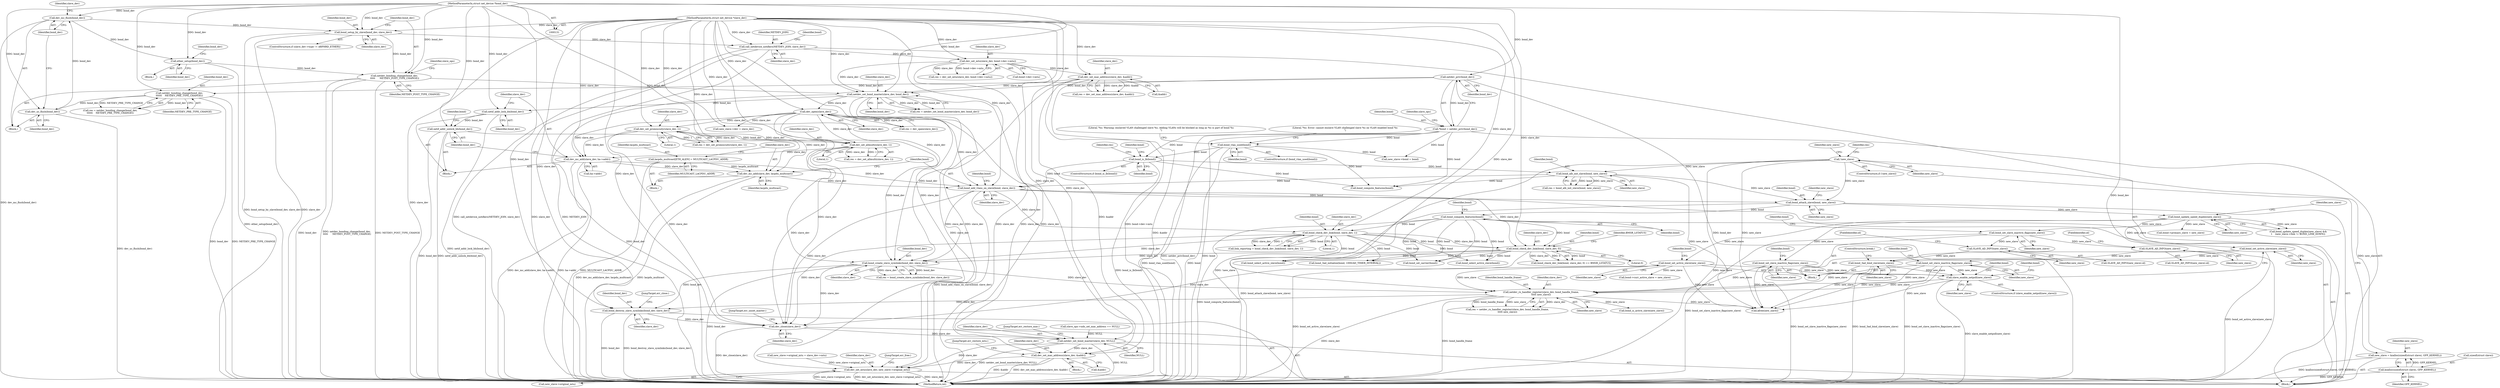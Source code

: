digraph "0_linux_550fd08c2cebad61c548def135f67aba284c6162_0@API" {
"1001043" [label="(Call,dev_close(slave_dev))"];
"1001039" [label="(Call,bond_destroy_slave_symlinks(bond_dev, slave_dev))"];
"1000996" [label="(Call,bond_create_slave_symlinks(bond_dev, slave_dev))"];
"1000622" [label="(Call,netif_addr_unlock_bh(bond_dev))"];
"1000615" [label="(Call,netif_addr_lock_bh(bond_dev))"];
"1000526" [label="(Call,netdev_set_bond_master(slave_dev, bond_dev))"];
"1000464" [label="(Call,dev_set_mtu(slave_dev, bond->dev->mtu))"];
"1000413" [label="(Call,call_netdevice_notifiers(NETDEV_JOIN, slave_dev))"];
"1000326" [label="(Call,bond_setup_by_slave(bond_dev, slave_dev))"];
"1000318" [label="(Call,dev_mc_flush(bond_dev))"];
"1000316" [label="(Call,dev_uc_flush(bond_dev))"];
"1000296" [label="(Call,netdev_bonding_change(bond_dev,\n\t\t\t\t\t\t    NETDEV_PRE_TYPE_CHANGE))"];
"1000138" [label="(Call,netdev_priv(bond_dev))"];
"1000132" [label="(MethodParameterIn,struct net_device *bond_dev)"];
"1000133" [label="(MethodParameterIn,struct net_device *slave_dev)"];
"1000513" [label="(Call,dev_set_mac_address(slave_dev, &addr))"];
"1000338" [label="(Call,netdev_bonding_change(bond_dev,\n \t\t\t\t\t      NETDEV_POST_TYPE_CHANGE))"];
"1000331" [label="(Call,ether_setup(bond_dev))"];
"1000694" [label="(Call,bond_check_dev_link(bond, slave_dev, 1))"];
"1000666" [label="(Call,bond_compute_features(bond))"];
"1000648" [label="(Call,bond_attach_slave(bond, new_slave))"];
"1000640" [label="(Call,bond_add_vlans_on_slave(bond, slave_dev))"];
"1000570" [label="(Call,bond_alb_init_slave(bond, new_slave))"];
"1000565" [label="(Call,bond_is_lb(bond))"];
"1000210" [label="(Call,bond_vlan_used(bond))"];
"1000136" [label="(Call,*bond = netdev_priv(bond_dev))"];
"1000442" [label="(Call,!new_slave)"];
"1000435" [label="(Call,new_slave = kzalloc(sizeof(struct slave), GFP_KERNEL))"];
"1000437" [label="(Call,kzalloc(sizeof(struct slave), GFP_KERNEL))"];
"1000637" [label="(Call,dev_mc_add(slave_dev, lacpdu_multicast))"];
"1000617" [label="(Call,dev_mc_add(slave_dev, ha->addr))"];
"1000594" [label="(Call,dev_set_promiscuity(slave_dev, 1))"];
"1000538" [label="(Call,dev_open(slave_dev))"];
"1000609" [label="(Call,dev_set_allmulti(slave_dev, 1))"];
"1000634" [label="(Call,lacpdu_multicast[ETH_ALEN] = MULTICAST_LACPDU_ADDR)"];
"1000743" [label="(Call,bond_check_dev_link(bond, slave_dev, 0))"];
"1001004" [label="(Call,netdev_rx_handler_register(slave_dev, bond_handle_frame,\n\t\t\t\t\t new_slave))"];
"1000971" [label="(Call,slave_enable_netpoll(new_slave))"];
"1000883" [label="(Call,bond_set_slave_inactive_flags(new_slave))"];
"1000797" [label="(Call,bond_update_speed_duplex(new_slave))"];
"1000924" [label="(Call,bond_3ad_bind_slave(new_slave))"];
"1000913" [label="(Call,SLAVE_AD_INFO(new_slave))"];
"1000889" [label="(Call,bond_set_slave_inactive_flags(new_slave))"];
"1000900" [label="(Call,SLAVE_AD_INFO(new_slave))"];
"1000939" [label="(Call,bond_set_active_slave(new_slave))"];
"1000931" [label="(Call,bond_set_slave_inactive_flags(new_slave))"];
"1000929" [label="(Call,bond_set_active_slave(new_slave))"];
"1001046" [label="(Call,netdev_set_bond_master(slave_dev, NULL))"];
"1001073" [label="(Call,dev_set_mac_address(slave_dev, &addr))"];
"1001078" [label="(Call,dev_set_mtu(slave_dev, new_slave->original_mtu))"];
"1000436" [label="(Identifier,new_slave)"];
"1001041" [label="(Identifier,slave_dev)"];
"1000415" [label="(Identifier,slave_dev)"];
"1000695" [label="(Identifier,bond)"];
"1001006" [label="(Identifier,bond_handle_frame)"];
"1000944" [label="(Identifier,bond)"];
"1001084" [label="(Call,kfree(new_slave))"];
"1000997" [label="(Identifier,bond_dev)"];
"1000209" [label="(ControlStructure,if (bond_vlan_used(bond)))"];
"1001046" [label="(Call,netdev_set_bond_master(slave_dev, NULL))"];
"1000138" [label="(Call,netdev_priv(bond_dev))"];
"1000296" [label="(Call,netdev_bonding_change(bond_dev,\n\t\t\t\t\t\t    NETDEV_PRE_TYPE_CHANGE))"];
"1001004" [label="(Call,netdev_rx_handler_register(slave_dev, bond_handle_frame,\n\t\t\t\t\t new_slave))"];
"1001044" [label="(Identifier,slave_dev)"];
"1000331" [label="(Call,ether_setup(bond_dev))"];
"1000642" [label="(Identifier,slave_dev)"];
"1000900" [label="(Call,SLAVE_AD_INFO(new_slave))"];
"1001091" [label="(MethodReturn,int)"];
"1000133" [label="(MethodParameterIn,struct net_device *slave_dev)"];
"1000554" [label="(Call,new_slave->dev = slave_dev)"];
"1000649" [label="(Identifier,bond)"];
"1000635" [label="(Identifier,lacpdu_multicast)"];
"1001045" [label="(JumpTarget,err_unset_master:)"];
"1000929" [label="(Call,bond_set_active_slave(new_slave))"];
"1000581" [label="(Identifier,bond)"];
"1000211" [label="(Identifier,bond)"];
"1000370" [label="(Identifier,slave_ops)"];
"1000998" [label="(Identifier,slave_dev)"];
"1000610" [label="(Identifier,slave_dev)"];
"1000466" [label="(Call,bond->dev->mtu)"];
"1001078" [label="(Call,dev_set_mtu(slave_dev, new_slave->original_mtu))"];
"1000890" [label="(Identifier,new_slave)"];
"1001040" [label="(Identifier,bond_dev)"];
"1000317" [label="(Identifier,bond_dev)"];
"1000465" [label="(Identifier,slave_dev)"];
"1000971" [label="(Call,slave_enable_netpoll(new_slave))"];
"1000797" [label="(Call,bond_update_speed_duplex(new_slave))"];
"1000885" [label="(Call,bond_select_active_slave(bond))"];
"1000527" [label="(Identifier,slave_dev)"];
"1000513" [label="(Call,dev_set_mac_address(slave_dev, &addr))"];
"1001048" [label="(Identifier,NULL)"];
"1000609" [label="(Call,dev_set_allmulti(slave_dev, 1))"];
"1000913" [label="(Call,SLAVE_AD_INFO(new_slave))"];
"1000446" [label="(Identifier,res)"];
"1001007" [label="(Identifier,new_slave)"];
"1000414" [label="(Identifier,NETDEV_JOIN)"];
"1001087" [label="(Call,bond_compute_features(bond))"];
"1000902" [label="(FieldIdentifier,id)"];
"1000323" [label="(Identifier,slave_dev)"];
"1000594" [label="(Call,dev_set_promiscuity(slave_dev, 1))"];
"1001083" [label="(JumpTarget,err_free:)"];
"1000617" [label="(Call,dev_mc_add(slave_dev, ha->addr))"];
"1000924" [label="(Call,bond_3ad_bind_slave(new_slave))"];
"1000648" [label="(Call,bond_attach_slave(bond, new_slave))"];
"1000298" [label="(Identifier,NETDEV_PRE_TYPE_CHANGE)"];
"1000571" [label="(Identifier,bond)"];
"1001075" [label="(Call,&addr)"];
"1001049" [label="(JumpTarget,err_restore_mac:)"];
"1000297" [label="(Identifier,bond_dev)"];
"1000977" [label="(Identifier,bond)"];
"1000136" [label="(Call,*bond = netdev_priv(bond_dev))"];
"1000595" [label="(Identifier,slave_dev)"];
"1000744" [label="(Identifier,bond)"];
"1000912" [label="(Call,SLAVE_AD_INFO(new_slave).id)"];
"1000632" [label="(Block,)"];
"1000536" [label="(Call,res = dev_open(slave_dev))"];
"1000747" [label="(Identifier,BMSR_LSTATUS)"];
"1001080" [label="(Call,new_slave->original_mtu)"];
"1000637" [label="(Call,dev_mc_add(slave_dev, lacpdu_multicast))"];
"1000282" [label="(Block,)"];
"1000992" [label="(Identifier,bond)"];
"1000572" [label="(Identifier,new_slave)"];
"1000339" [label="(Identifier,bond_dev)"];
"1000435" [label="(Call,new_slave = kzalloc(sizeof(struct slave), GFP_KERNEL))"];
"1000515" [label="(Call,&addr)"];
"1000440" [label="(Identifier,GFP_KERNEL)"];
"1000638" [label="(Identifier,slave_dev)"];
"1000653" [label="(Identifier,new_slave)"];
"1000925" [label="(Identifier,new_slave)"];
"1000914" [label="(Identifier,new_slave)"];
"1000142" [label="(Identifier,slave_ops)"];
"1000568" [label="(Call,res = bond_alb_init_slave(bond, new_slave))"];
"1000619" [label="(Call,ha->addr)"];
"1000972" [label="(Identifier,new_slave)"];
"1000860" [label="(Call,bond->primary_slave = new_slave)"];
"1000798" [label="(Identifier,new_slave)"];
"1000413" [label="(Call,call_netdevice_notifiers(NETDEV_JOIN, slave_dev))"];
"1000570" [label="(Call,bond_alb_init_slave(bond, new_slave))"];
"1001002" [label="(Call,res = netdev_rx_handler_register(slave_dev, bond_handle_frame,\n\t\t\t\t\t new_slave))"];
"1000335" [label="(Identifier,bond_dev)"];
"1000616" [label="(Identifier,bond_dev)"];
"1000641" [label="(Identifier,bond)"];
"1000368" [label="(Call,slave_ops->ndo_set_mac_address == NULL)"];
"1000881" [label="(Block,)"];
"1000539" [label="(Identifier,slave_dev)"];
"1000230" [label="(Literal,\"%s: Warning: enslaved VLAN challenged slave %s. Adding VLANs will be blocked as long as %s is part of bond %s\n\")"];
"1000538" [label="(Call,dev_open(slave_dev))"];
"1000327" [label="(Identifier,bond_dev)"];
"1000514" [label="(Identifier,slave_dev)"];
"1000796" [label="(Call,bond_update_speed_duplex(new_slave) &&\n\t    (new_slave->link != BOND_LINK_DOWN))"];
"1000899" [label="(Call,SLAVE_AD_INFO(new_slave).id)"];
"1000611" [label="(Literal,1)"];
"1001077" [label="(JumpTarget,err_restore_mtu:)"];
"1000318" [label="(Call,dev_mc_flush(bond_dev))"];
"1000340" [label="(Identifier,NETDEV_POST_TYPE_CHANGE)"];
"1000332" [label="(Identifier,bond_dev)"];
"1000592" [label="(Call,res = dev_set_promiscuity(slave_dev, 1))"];
"1000596" [label="(Literal,1)"];
"1000511" [label="(Call,res = dev_set_mac_address(slave_dev, &addr))"];
"1000132" [label="(MethodParameterIn,struct net_device *bond_dev)"];
"1000666" [label="(Call,bond_compute_features(bond))"];
"1000667" [label="(Identifier,bond)"];
"1000886" [label="(Identifier,bond)"];
"1001043" [label="(Call,dev_close(slave_dev))"];
"1000623" [label="(Identifier,bond_dev)"];
"1000569" [label="(Identifier,res)"];
"1000904" [label="(Call,bond_3ad_initialize(bond, 1000/AD_TIMER_INTERVAL))"];
"1000646" [label="(Identifier,bond)"];
"1000566" [label="(Identifier,bond)"];
"1000214" [label="(Literal,\"%s: Error: cannot enslave VLAN challenged slave %s on VLAN enabled bond %s\n\")"];
"1000330" [label="(Block,)"];
"1000320" [label="(ControlStructure,if (slave_dev->type != ARPHRD_ETHER))"];
"1000932" [label="(Identifier,new_slave)"];
"1000894" [label="(Identifier,bond)"];
"1000671" [label="(Identifier,bond)"];
"1000743" [label="(Call,bond_check_dev_link(bond, slave_dev, 0))"];
"1000931" [label="(Call,bond_set_slave_inactive_flags(new_slave))"];
"1001057" [label="(Block,)"];
"1000615" [label="(Call,netif_addr_lock_bh(bond_dev))"];
"1000622" [label="(Call,netif_addr_unlock_bh(bond_dev))"];
"1000316" [label="(Call,dev_uc_flush(bond_dev))"];
"1000746" [label="(Literal,0)"];
"1000946" [label="(Call,bond->curr_active_slave = new_slave)"];
"1000134" [label="(Block,)"];
"1000901" [label="(Identifier,new_slave)"];
"1000455" [label="(Call,new_slave->original_mtu = slave_dev->mtu)"];
"1000934" [label="(Identifier,bond)"];
"1000438" [label="(Call,sizeof(struct slave))"];
"1001073" [label="(Call,dev_set_mac_address(slave_dev, &addr))"];
"1000996" [label="(Call,bond_create_slave_symlinks(bond_dev, slave_dev))"];
"1000930" [label="(Identifier,new_slave)"];
"1000584" [label="(Block,)"];
"1000443" [label="(Identifier,new_slave)"];
"1000294" [label="(Call,res = netdev_bonding_change(bond_dev,\n\t\t\t\t\t\t    NETDEV_PRE_TYPE_CHANGE))"];
"1000801" [label="(Identifier,new_slave)"];
"1000326" [label="(Call,bond_setup_by_slave(bond_dev, slave_dev))"];
"1000462" [label="(Call,res = dev_set_mtu(slave_dev, bond->dev->mtu))"];
"1000528" [label="(Identifier,bond_dev)"];
"1000883" [label="(Call,bond_set_slave_inactive_flags(new_slave))"];
"1000420" [label="(Identifier,bond)"];
"1000957" [label="(Call,bond_set_carrier(bond))"];
"1001042" [label="(JumpTarget,err_close:)"];
"1000442" [label="(Call,!new_slave)"];
"1000464" [label="(Call,dev_set_mtu(slave_dev, bond->dev->mtu))"];
"1000692" [label="(Call,link_reporting = bond_check_dev_link(bond, slave_dev, 1))"];
"1000939" [label="(Call,bond_set_active_slave(new_slave))"];
"1000139" [label="(Identifier,bond_dev)"];
"1000634" [label="(Call,lacpdu_multicast[ETH_ALEN] = MULTICAST_LACPDU_ADDR)"];
"1000628" [label="(Identifier,bond)"];
"1000889" [label="(Call,bond_set_slave_inactive_flags(new_slave))"];
"1000926" [label="(ControlStructure,break;)"];
"1000437" [label="(Call,kzalloc(sizeof(struct slave), GFP_KERNEL))"];
"1000742" [label="(Call,bond_check_dev_link(bond, slave_dev, 0) == BMSR_LSTATUS)"];
"1000328" [label="(Identifier,slave_dev)"];
"1000338" [label="(Call,netdev_bonding_change(bond_dev,\n \t\t\t\t\t      NETDEV_POST_TYPE_CHANGE))"];
"1000137" [label="(Identifier,bond)"];
"1000319" [label="(Identifier,bond_dev)"];
"1000745" [label="(Identifier,slave_dev)"];
"1000452" [label="(Identifier,new_slave)"];
"1000210" [label="(Call,bond_vlan_used(bond))"];
"1000884" [label="(Identifier,new_slave)"];
"1000933" [label="(Call,bond_select_active_slave(bond))"];
"1000636" [label="(Identifier,MULTICAST_LACPDU_ADDR)"];
"1001074" [label="(Identifier,slave_dev)"];
"1001047" [label="(Identifier,slave_dev)"];
"1000994" [label="(Call,res = bond_create_slave_symlinks(bond_dev, slave_dev))"];
"1000650" [label="(Identifier,new_slave)"];
"1000970" [label="(ControlStructure,if (slave_enable_netpoll(new_slave)))"];
"1000607" [label="(Call,res = dev_set_allmulti(slave_dev, 1))"];
"1001079" [label="(Identifier,slave_dev)"];
"1000696" [label="(Identifier,slave_dev)"];
"1000618" [label="(Identifier,slave_dev)"];
"1001024" [label="(Call,bond_is_active_slave(new_slave))"];
"1000915" [label="(FieldIdentifier,id)"];
"1000526" [label="(Call,netdev_set_bond_master(slave_dev, bond_dev))"];
"1001005" [label="(Identifier,slave_dev)"];
"1000549" [label="(Call,new_slave->bond = bond)"];
"1000639" [label="(Identifier,lacpdu_multicast)"];
"1000441" [label="(ControlStructure,if (!new_slave))"];
"1000940" [label="(Identifier,new_slave)"];
"1000694" [label="(Call,bond_check_dev_link(bond, slave_dev, 1))"];
"1000697" [label="(Literal,1)"];
"1000564" [label="(ControlStructure,if (bond_is_lb(bond)))"];
"1000640" [label="(Call,bond_add_vlans_on_slave(bond, slave_dev))"];
"1000524" [label="(Call,res = netdev_set_bond_master(slave_dev, bond_dev))"];
"1001039" [label="(Call,bond_destroy_slave_symlinks(bond_dev, slave_dev))"];
"1000565" [label="(Call,bond_is_lb(bond))"];
"1001043" -> "1000134"  [label="AST: "];
"1001043" -> "1001044"  [label="CFG: "];
"1001044" -> "1001043"  [label="AST: "];
"1001045" -> "1001043"  [label="CFG: "];
"1001043" -> "1001091"  [label="DDG: dev_close(slave_dev)"];
"1001039" -> "1001043"  [label="DDG: slave_dev"];
"1000694" -> "1001043"  [label="DDG: slave_dev"];
"1000594" -> "1001043"  [label="DDG: slave_dev"];
"1000996" -> "1001043"  [label="DDG: slave_dev"];
"1000609" -> "1001043"  [label="DDG: slave_dev"];
"1000743" -> "1001043"  [label="DDG: slave_dev"];
"1000640" -> "1001043"  [label="DDG: slave_dev"];
"1000133" -> "1001043"  [label="DDG: slave_dev"];
"1000538" -> "1001043"  [label="DDG: slave_dev"];
"1001043" -> "1001046"  [label="DDG: slave_dev"];
"1001039" -> "1000134"  [label="AST: "];
"1001039" -> "1001041"  [label="CFG: "];
"1001040" -> "1001039"  [label="AST: "];
"1001041" -> "1001039"  [label="AST: "];
"1001042" -> "1001039"  [label="CFG: "];
"1001039" -> "1001091"  [label="DDG: bond_dev"];
"1001039" -> "1001091"  [label="DDG: bond_destroy_slave_symlinks(bond_dev, slave_dev)"];
"1000996" -> "1001039"  [label="DDG: bond_dev"];
"1000132" -> "1001039"  [label="DDG: bond_dev"];
"1001004" -> "1001039"  [label="DDG: slave_dev"];
"1000133" -> "1001039"  [label="DDG: slave_dev"];
"1000996" -> "1000994"  [label="AST: "];
"1000996" -> "1000998"  [label="CFG: "];
"1000997" -> "1000996"  [label="AST: "];
"1000998" -> "1000996"  [label="AST: "];
"1000994" -> "1000996"  [label="CFG: "];
"1000996" -> "1001091"  [label="DDG: bond_dev"];
"1000996" -> "1000994"  [label="DDG: bond_dev"];
"1000996" -> "1000994"  [label="DDG: slave_dev"];
"1000622" -> "1000996"  [label="DDG: bond_dev"];
"1000526" -> "1000996"  [label="DDG: bond_dev"];
"1000132" -> "1000996"  [label="DDG: bond_dev"];
"1000694" -> "1000996"  [label="DDG: slave_dev"];
"1000743" -> "1000996"  [label="DDG: slave_dev"];
"1000640" -> "1000996"  [label="DDG: slave_dev"];
"1000133" -> "1000996"  [label="DDG: slave_dev"];
"1000996" -> "1001004"  [label="DDG: slave_dev"];
"1000622" -> "1000584"  [label="AST: "];
"1000622" -> "1000623"  [label="CFG: "];
"1000623" -> "1000622"  [label="AST: "];
"1000628" -> "1000622"  [label="CFG: "];
"1000622" -> "1001091"  [label="DDG: netif_addr_unlock_bh(bond_dev)"];
"1000622" -> "1001091"  [label="DDG: bond_dev"];
"1000615" -> "1000622"  [label="DDG: bond_dev"];
"1000132" -> "1000622"  [label="DDG: bond_dev"];
"1000615" -> "1000584"  [label="AST: "];
"1000615" -> "1000616"  [label="CFG: "];
"1000616" -> "1000615"  [label="AST: "];
"1000618" -> "1000615"  [label="CFG: "];
"1000615" -> "1001091"  [label="DDG: netif_addr_lock_bh(bond_dev)"];
"1000526" -> "1000615"  [label="DDG: bond_dev"];
"1000132" -> "1000615"  [label="DDG: bond_dev"];
"1000526" -> "1000524"  [label="AST: "];
"1000526" -> "1000528"  [label="CFG: "];
"1000527" -> "1000526"  [label="AST: "];
"1000528" -> "1000526"  [label="AST: "];
"1000524" -> "1000526"  [label="CFG: "];
"1000526" -> "1001091"  [label="DDG: bond_dev"];
"1000526" -> "1000524"  [label="DDG: slave_dev"];
"1000526" -> "1000524"  [label="DDG: bond_dev"];
"1000464" -> "1000526"  [label="DDG: slave_dev"];
"1000513" -> "1000526"  [label="DDG: slave_dev"];
"1000133" -> "1000526"  [label="DDG: slave_dev"];
"1000338" -> "1000526"  [label="DDG: bond_dev"];
"1000138" -> "1000526"  [label="DDG: bond_dev"];
"1000132" -> "1000526"  [label="DDG: bond_dev"];
"1000526" -> "1000538"  [label="DDG: slave_dev"];
"1000526" -> "1001073"  [label="DDG: slave_dev"];
"1000526" -> "1001078"  [label="DDG: slave_dev"];
"1000464" -> "1000462"  [label="AST: "];
"1000464" -> "1000466"  [label="CFG: "];
"1000465" -> "1000464"  [label="AST: "];
"1000466" -> "1000464"  [label="AST: "];
"1000462" -> "1000464"  [label="CFG: "];
"1000464" -> "1001091"  [label="DDG: slave_dev"];
"1000464" -> "1001091"  [label="DDG: bond->dev->mtu"];
"1000464" -> "1000462"  [label="DDG: slave_dev"];
"1000464" -> "1000462"  [label="DDG: bond->dev->mtu"];
"1000413" -> "1000464"  [label="DDG: slave_dev"];
"1000133" -> "1000464"  [label="DDG: slave_dev"];
"1000464" -> "1000513"  [label="DDG: slave_dev"];
"1000413" -> "1000134"  [label="AST: "];
"1000413" -> "1000415"  [label="CFG: "];
"1000414" -> "1000413"  [label="AST: "];
"1000415" -> "1000413"  [label="AST: "];
"1000420" -> "1000413"  [label="CFG: "];
"1000413" -> "1001091"  [label="DDG: NETDEV_JOIN"];
"1000413" -> "1001091"  [label="DDG: call_netdevice_notifiers(NETDEV_JOIN, slave_dev)"];
"1000413" -> "1001091"  [label="DDG: slave_dev"];
"1000326" -> "1000413"  [label="DDG: slave_dev"];
"1000133" -> "1000413"  [label="DDG: slave_dev"];
"1000326" -> "1000320"  [label="AST: "];
"1000326" -> "1000328"  [label="CFG: "];
"1000327" -> "1000326"  [label="AST: "];
"1000328" -> "1000326"  [label="AST: "];
"1000339" -> "1000326"  [label="CFG: "];
"1000326" -> "1001091"  [label="DDG: bond_setup_by_slave(bond_dev, slave_dev)"];
"1000326" -> "1001091"  [label="DDG: slave_dev"];
"1000318" -> "1000326"  [label="DDG: bond_dev"];
"1000132" -> "1000326"  [label="DDG: bond_dev"];
"1000133" -> "1000326"  [label="DDG: slave_dev"];
"1000326" -> "1000338"  [label="DDG: bond_dev"];
"1000318" -> "1000282"  [label="AST: "];
"1000318" -> "1000319"  [label="CFG: "];
"1000319" -> "1000318"  [label="AST: "];
"1000323" -> "1000318"  [label="CFG: "];
"1000318" -> "1001091"  [label="DDG: dev_mc_flush(bond_dev)"];
"1000316" -> "1000318"  [label="DDG: bond_dev"];
"1000132" -> "1000318"  [label="DDG: bond_dev"];
"1000318" -> "1000331"  [label="DDG: bond_dev"];
"1000316" -> "1000282"  [label="AST: "];
"1000316" -> "1000317"  [label="CFG: "];
"1000317" -> "1000316"  [label="AST: "];
"1000319" -> "1000316"  [label="CFG: "];
"1000316" -> "1001091"  [label="DDG: dev_uc_flush(bond_dev)"];
"1000296" -> "1000316"  [label="DDG: bond_dev"];
"1000132" -> "1000316"  [label="DDG: bond_dev"];
"1000296" -> "1000294"  [label="AST: "];
"1000296" -> "1000298"  [label="CFG: "];
"1000297" -> "1000296"  [label="AST: "];
"1000298" -> "1000296"  [label="AST: "];
"1000294" -> "1000296"  [label="CFG: "];
"1000296" -> "1001091"  [label="DDG: NETDEV_PRE_TYPE_CHANGE"];
"1000296" -> "1001091"  [label="DDG: bond_dev"];
"1000296" -> "1000294"  [label="DDG: bond_dev"];
"1000296" -> "1000294"  [label="DDG: NETDEV_PRE_TYPE_CHANGE"];
"1000138" -> "1000296"  [label="DDG: bond_dev"];
"1000132" -> "1000296"  [label="DDG: bond_dev"];
"1000138" -> "1000136"  [label="AST: "];
"1000138" -> "1000139"  [label="CFG: "];
"1000139" -> "1000138"  [label="AST: "];
"1000136" -> "1000138"  [label="CFG: "];
"1000138" -> "1001091"  [label="DDG: bond_dev"];
"1000138" -> "1000136"  [label="DDG: bond_dev"];
"1000132" -> "1000138"  [label="DDG: bond_dev"];
"1000132" -> "1000131"  [label="AST: "];
"1000132" -> "1001091"  [label="DDG: bond_dev"];
"1000132" -> "1000331"  [label="DDG: bond_dev"];
"1000132" -> "1000338"  [label="DDG: bond_dev"];
"1000133" -> "1000131"  [label="AST: "];
"1000133" -> "1001091"  [label="DDG: slave_dev"];
"1000133" -> "1000513"  [label="DDG: slave_dev"];
"1000133" -> "1000538"  [label="DDG: slave_dev"];
"1000133" -> "1000554"  [label="DDG: slave_dev"];
"1000133" -> "1000594"  [label="DDG: slave_dev"];
"1000133" -> "1000609"  [label="DDG: slave_dev"];
"1000133" -> "1000617"  [label="DDG: slave_dev"];
"1000133" -> "1000637"  [label="DDG: slave_dev"];
"1000133" -> "1000640"  [label="DDG: slave_dev"];
"1000133" -> "1000694"  [label="DDG: slave_dev"];
"1000133" -> "1000743"  [label="DDG: slave_dev"];
"1000133" -> "1001004"  [label="DDG: slave_dev"];
"1000133" -> "1001046"  [label="DDG: slave_dev"];
"1000133" -> "1001073"  [label="DDG: slave_dev"];
"1000133" -> "1001078"  [label="DDG: slave_dev"];
"1000513" -> "1000511"  [label="AST: "];
"1000513" -> "1000515"  [label="CFG: "];
"1000514" -> "1000513"  [label="AST: "];
"1000515" -> "1000513"  [label="AST: "];
"1000511" -> "1000513"  [label="CFG: "];
"1000513" -> "1001091"  [label="DDG: &addr"];
"1000513" -> "1000511"  [label="DDG: slave_dev"];
"1000513" -> "1000511"  [label="DDG: &addr"];
"1000513" -> "1001073"  [label="DDG: &addr"];
"1000513" -> "1001078"  [label="DDG: slave_dev"];
"1000338" -> "1000282"  [label="AST: "];
"1000338" -> "1000340"  [label="CFG: "];
"1000339" -> "1000338"  [label="AST: "];
"1000340" -> "1000338"  [label="AST: "];
"1000370" -> "1000338"  [label="CFG: "];
"1000338" -> "1001091"  [label="DDG: bond_dev"];
"1000338" -> "1001091"  [label="DDG: netdev_bonding_change(bond_dev,\n \t\t\t\t\t      NETDEV_POST_TYPE_CHANGE)"];
"1000338" -> "1001091"  [label="DDG: NETDEV_POST_TYPE_CHANGE"];
"1000331" -> "1000338"  [label="DDG: bond_dev"];
"1000331" -> "1000330"  [label="AST: "];
"1000331" -> "1000332"  [label="CFG: "];
"1000332" -> "1000331"  [label="AST: "];
"1000335" -> "1000331"  [label="CFG: "];
"1000331" -> "1001091"  [label="DDG: ether_setup(bond_dev)"];
"1000694" -> "1000692"  [label="AST: "];
"1000694" -> "1000697"  [label="CFG: "];
"1000695" -> "1000694"  [label="AST: "];
"1000696" -> "1000694"  [label="AST: "];
"1000697" -> "1000694"  [label="AST: "];
"1000692" -> "1000694"  [label="CFG: "];
"1000694" -> "1000692"  [label="DDG: bond"];
"1000694" -> "1000692"  [label="DDG: slave_dev"];
"1000694" -> "1000692"  [label="DDG: 1"];
"1000666" -> "1000694"  [label="DDG: bond"];
"1000640" -> "1000694"  [label="DDG: slave_dev"];
"1000694" -> "1000743"  [label="DDG: bond"];
"1000694" -> "1000743"  [label="DDG: slave_dev"];
"1000694" -> "1000885"  [label="DDG: bond"];
"1000694" -> "1000904"  [label="DDG: bond"];
"1000694" -> "1000933"  [label="DDG: bond"];
"1000694" -> "1000957"  [label="DDG: bond"];
"1000666" -> "1000134"  [label="AST: "];
"1000666" -> "1000667"  [label="CFG: "];
"1000667" -> "1000666"  [label="AST: "];
"1000671" -> "1000666"  [label="CFG: "];
"1000666" -> "1001091"  [label="DDG: bond_compute_features(bond)"];
"1000648" -> "1000666"  [label="DDG: bond"];
"1000666" -> "1000743"  [label="DDG: bond"];
"1000666" -> "1000885"  [label="DDG: bond"];
"1000666" -> "1000904"  [label="DDG: bond"];
"1000666" -> "1000933"  [label="DDG: bond"];
"1000666" -> "1000957"  [label="DDG: bond"];
"1000648" -> "1000134"  [label="AST: "];
"1000648" -> "1000650"  [label="CFG: "];
"1000649" -> "1000648"  [label="AST: "];
"1000650" -> "1000648"  [label="AST: "];
"1000653" -> "1000648"  [label="CFG: "];
"1000648" -> "1001091"  [label="DDG: bond_attach_slave(bond, new_slave)"];
"1000640" -> "1000648"  [label="DDG: bond"];
"1000442" -> "1000648"  [label="DDG: new_slave"];
"1000570" -> "1000648"  [label="DDG: new_slave"];
"1000648" -> "1000797"  [label="DDG: new_slave"];
"1000640" -> "1000134"  [label="AST: "];
"1000640" -> "1000642"  [label="CFG: "];
"1000641" -> "1000640"  [label="AST: "];
"1000642" -> "1000640"  [label="AST: "];
"1000646" -> "1000640"  [label="CFG: "];
"1000640" -> "1001091"  [label="DDG: bond_add_vlans_on_slave(bond, slave_dev)"];
"1000570" -> "1000640"  [label="DDG: bond"];
"1000565" -> "1000640"  [label="DDG: bond"];
"1000637" -> "1000640"  [label="DDG: slave_dev"];
"1000617" -> "1000640"  [label="DDG: slave_dev"];
"1000538" -> "1000640"  [label="DDG: slave_dev"];
"1000640" -> "1000743"  [label="DDG: slave_dev"];
"1000570" -> "1000568"  [label="AST: "];
"1000570" -> "1000572"  [label="CFG: "];
"1000571" -> "1000570"  [label="AST: "];
"1000572" -> "1000570"  [label="AST: "];
"1000568" -> "1000570"  [label="CFG: "];
"1000570" -> "1000568"  [label="DDG: bond"];
"1000570" -> "1000568"  [label="DDG: new_slave"];
"1000565" -> "1000570"  [label="DDG: bond"];
"1000442" -> "1000570"  [label="DDG: new_slave"];
"1000570" -> "1001084"  [label="DDG: new_slave"];
"1000570" -> "1001087"  [label="DDG: bond"];
"1000565" -> "1000564"  [label="AST: "];
"1000565" -> "1000566"  [label="CFG: "];
"1000566" -> "1000565"  [label="AST: "];
"1000569" -> "1000565"  [label="CFG: "];
"1000581" -> "1000565"  [label="CFG: "];
"1000565" -> "1001091"  [label="DDG: bond_is_lb(bond)"];
"1000210" -> "1000565"  [label="DDG: bond"];
"1000136" -> "1000565"  [label="DDG: bond"];
"1000565" -> "1001087"  [label="DDG: bond"];
"1000210" -> "1000209"  [label="AST: "];
"1000210" -> "1000211"  [label="CFG: "];
"1000211" -> "1000210"  [label="AST: "];
"1000214" -> "1000210"  [label="CFG: "];
"1000230" -> "1000210"  [label="CFG: "];
"1000210" -> "1001091"  [label="DDG: bond_vlan_used(bond)"];
"1000210" -> "1001091"  [label="DDG: bond"];
"1000136" -> "1000210"  [label="DDG: bond"];
"1000210" -> "1000549"  [label="DDG: bond"];
"1000210" -> "1001087"  [label="DDG: bond"];
"1000136" -> "1000134"  [label="AST: "];
"1000137" -> "1000136"  [label="AST: "];
"1000142" -> "1000136"  [label="CFG: "];
"1000136" -> "1001091"  [label="DDG: netdev_priv(bond_dev)"];
"1000136" -> "1001091"  [label="DDG: bond"];
"1000136" -> "1000549"  [label="DDG: bond"];
"1000136" -> "1001087"  [label="DDG: bond"];
"1000442" -> "1000441"  [label="AST: "];
"1000442" -> "1000443"  [label="CFG: "];
"1000443" -> "1000442"  [label="AST: "];
"1000446" -> "1000442"  [label="CFG: "];
"1000452" -> "1000442"  [label="CFG: "];
"1000442" -> "1001091"  [label="DDG: !new_slave"];
"1000442" -> "1001091"  [label="DDG: new_slave"];
"1000435" -> "1000442"  [label="DDG: new_slave"];
"1000442" -> "1001084"  [label="DDG: new_slave"];
"1000435" -> "1000134"  [label="AST: "];
"1000435" -> "1000437"  [label="CFG: "];
"1000436" -> "1000435"  [label="AST: "];
"1000437" -> "1000435"  [label="AST: "];
"1000443" -> "1000435"  [label="CFG: "];
"1000435" -> "1001091"  [label="DDG: kzalloc(sizeof(struct slave), GFP_KERNEL)"];
"1000437" -> "1000435"  [label="DDG: GFP_KERNEL"];
"1000437" -> "1000440"  [label="CFG: "];
"1000438" -> "1000437"  [label="AST: "];
"1000440" -> "1000437"  [label="AST: "];
"1000437" -> "1001091"  [label="DDG: GFP_KERNEL"];
"1000637" -> "1000632"  [label="AST: "];
"1000637" -> "1000639"  [label="CFG: "];
"1000638" -> "1000637"  [label="AST: "];
"1000639" -> "1000637"  [label="AST: "];
"1000641" -> "1000637"  [label="CFG: "];
"1000637" -> "1001091"  [label="DDG: lacpdu_multicast"];
"1000637" -> "1001091"  [label="DDG: dev_mc_add(slave_dev, lacpdu_multicast)"];
"1000617" -> "1000637"  [label="DDG: slave_dev"];
"1000538" -> "1000637"  [label="DDG: slave_dev"];
"1000634" -> "1000637"  [label="DDG: lacpdu_multicast"];
"1000617" -> "1000584"  [label="AST: "];
"1000617" -> "1000619"  [label="CFG: "];
"1000618" -> "1000617"  [label="AST: "];
"1000619" -> "1000617"  [label="AST: "];
"1000623" -> "1000617"  [label="CFG: "];
"1000617" -> "1001091"  [label="DDG: dev_mc_add(slave_dev, ha->addr)"];
"1000617" -> "1001091"  [label="DDG: ha->addr"];
"1000594" -> "1000617"  [label="DDG: slave_dev"];
"1000609" -> "1000617"  [label="DDG: slave_dev"];
"1000538" -> "1000617"  [label="DDG: slave_dev"];
"1000594" -> "1000592"  [label="AST: "];
"1000594" -> "1000596"  [label="CFG: "];
"1000595" -> "1000594"  [label="AST: "];
"1000596" -> "1000594"  [label="AST: "];
"1000592" -> "1000594"  [label="CFG: "];
"1000594" -> "1000592"  [label="DDG: slave_dev"];
"1000594" -> "1000592"  [label="DDG: 1"];
"1000538" -> "1000594"  [label="DDG: slave_dev"];
"1000594" -> "1000609"  [label="DDG: slave_dev"];
"1000538" -> "1000536"  [label="AST: "];
"1000538" -> "1000539"  [label="CFG: "];
"1000539" -> "1000538"  [label="AST: "];
"1000536" -> "1000538"  [label="CFG: "];
"1000538" -> "1000536"  [label="DDG: slave_dev"];
"1000538" -> "1000554"  [label="DDG: slave_dev"];
"1000538" -> "1000609"  [label="DDG: slave_dev"];
"1000538" -> "1001046"  [label="DDG: slave_dev"];
"1000609" -> "1000607"  [label="AST: "];
"1000609" -> "1000611"  [label="CFG: "];
"1000610" -> "1000609"  [label="AST: "];
"1000611" -> "1000609"  [label="AST: "];
"1000607" -> "1000609"  [label="CFG: "];
"1000609" -> "1000607"  [label="DDG: slave_dev"];
"1000609" -> "1000607"  [label="DDG: 1"];
"1000634" -> "1000632"  [label="AST: "];
"1000634" -> "1000636"  [label="CFG: "];
"1000635" -> "1000634"  [label="AST: "];
"1000636" -> "1000634"  [label="AST: "];
"1000638" -> "1000634"  [label="CFG: "];
"1000634" -> "1001091"  [label="DDG: MULTICAST_LACPDU_ADDR"];
"1000743" -> "1000742"  [label="AST: "];
"1000743" -> "1000746"  [label="CFG: "];
"1000744" -> "1000743"  [label="AST: "];
"1000745" -> "1000743"  [label="AST: "];
"1000746" -> "1000743"  [label="AST: "];
"1000747" -> "1000743"  [label="CFG: "];
"1000743" -> "1000742"  [label="DDG: bond"];
"1000743" -> "1000742"  [label="DDG: slave_dev"];
"1000743" -> "1000742"  [label="DDG: 0"];
"1000743" -> "1000885"  [label="DDG: bond"];
"1000743" -> "1000904"  [label="DDG: bond"];
"1000743" -> "1000933"  [label="DDG: bond"];
"1000743" -> "1000957"  [label="DDG: bond"];
"1001004" -> "1001002"  [label="AST: "];
"1001004" -> "1001007"  [label="CFG: "];
"1001005" -> "1001004"  [label="AST: "];
"1001006" -> "1001004"  [label="AST: "];
"1001007" -> "1001004"  [label="AST: "];
"1001002" -> "1001004"  [label="CFG: "];
"1001004" -> "1001091"  [label="DDG: slave_dev"];
"1001004" -> "1001091"  [label="DDG: bond_handle_frame"];
"1001004" -> "1001002"  [label="DDG: slave_dev"];
"1001004" -> "1001002"  [label="DDG: bond_handle_frame"];
"1001004" -> "1001002"  [label="DDG: new_slave"];
"1000971" -> "1001004"  [label="DDG: new_slave"];
"1000883" -> "1001004"  [label="DDG: new_slave"];
"1000924" -> "1001004"  [label="DDG: new_slave"];
"1000939" -> "1001004"  [label="DDG: new_slave"];
"1000931" -> "1001004"  [label="DDG: new_slave"];
"1001004" -> "1001024"  [label="DDG: new_slave"];
"1001004" -> "1001084"  [label="DDG: new_slave"];
"1000971" -> "1000970"  [label="AST: "];
"1000971" -> "1000972"  [label="CFG: "];
"1000972" -> "1000971"  [label="AST: "];
"1000977" -> "1000971"  [label="CFG: "];
"1000992" -> "1000971"  [label="CFG: "];
"1000971" -> "1001091"  [label="DDG: slave_enable_netpoll(new_slave)"];
"1000883" -> "1000971"  [label="DDG: new_slave"];
"1000924" -> "1000971"  [label="DDG: new_slave"];
"1000939" -> "1000971"  [label="DDG: new_slave"];
"1000931" -> "1000971"  [label="DDG: new_slave"];
"1000971" -> "1001084"  [label="DDG: new_slave"];
"1000883" -> "1000881"  [label="AST: "];
"1000883" -> "1000884"  [label="CFG: "];
"1000884" -> "1000883"  [label="AST: "];
"1000886" -> "1000883"  [label="CFG: "];
"1000883" -> "1001091"  [label="DDG: bond_set_slave_inactive_flags(new_slave)"];
"1000797" -> "1000883"  [label="DDG: new_slave"];
"1000883" -> "1001084"  [label="DDG: new_slave"];
"1000797" -> "1000796"  [label="AST: "];
"1000797" -> "1000798"  [label="CFG: "];
"1000798" -> "1000797"  [label="AST: "];
"1000801" -> "1000797"  [label="CFG: "];
"1000796" -> "1000797"  [label="CFG: "];
"1000797" -> "1000796"  [label="DDG: new_slave"];
"1000797" -> "1000860"  [label="DDG: new_slave"];
"1000797" -> "1000889"  [label="DDG: new_slave"];
"1000797" -> "1000929"  [label="DDG: new_slave"];
"1000797" -> "1000939"  [label="DDG: new_slave"];
"1000924" -> "1000881"  [label="AST: "];
"1000924" -> "1000925"  [label="CFG: "];
"1000925" -> "1000924"  [label="AST: "];
"1000926" -> "1000924"  [label="CFG: "];
"1000924" -> "1001091"  [label="DDG: bond_3ad_bind_slave(new_slave)"];
"1000913" -> "1000924"  [label="DDG: new_slave"];
"1000900" -> "1000924"  [label="DDG: new_slave"];
"1000924" -> "1001084"  [label="DDG: new_slave"];
"1000913" -> "1000912"  [label="AST: "];
"1000913" -> "1000914"  [label="CFG: "];
"1000914" -> "1000913"  [label="AST: "];
"1000915" -> "1000913"  [label="CFG: "];
"1000889" -> "1000913"  [label="DDG: new_slave"];
"1000889" -> "1000881"  [label="AST: "];
"1000889" -> "1000890"  [label="CFG: "];
"1000890" -> "1000889"  [label="AST: "];
"1000894" -> "1000889"  [label="CFG: "];
"1000889" -> "1001091"  [label="DDG: bond_set_slave_inactive_flags(new_slave)"];
"1000889" -> "1000900"  [label="DDG: new_slave"];
"1000900" -> "1000899"  [label="AST: "];
"1000900" -> "1000901"  [label="CFG: "];
"1000901" -> "1000900"  [label="AST: "];
"1000902" -> "1000900"  [label="CFG: "];
"1000939" -> "1000881"  [label="AST: "];
"1000939" -> "1000940"  [label="CFG: "];
"1000940" -> "1000939"  [label="AST: "];
"1000944" -> "1000939"  [label="CFG: "];
"1000939" -> "1001091"  [label="DDG: bond_set_active_slave(new_slave)"];
"1000939" -> "1000946"  [label="DDG: new_slave"];
"1000939" -> "1001084"  [label="DDG: new_slave"];
"1000931" -> "1000881"  [label="AST: "];
"1000931" -> "1000932"  [label="CFG: "];
"1000932" -> "1000931"  [label="AST: "];
"1000934" -> "1000931"  [label="CFG: "];
"1000931" -> "1001091"  [label="DDG: bond_set_slave_inactive_flags(new_slave)"];
"1000929" -> "1000931"  [label="DDG: new_slave"];
"1000931" -> "1001084"  [label="DDG: new_slave"];
"1000929" -> "1000881"  [label="AST: "];
"1000929" -> "1000930"  [label="CFG: "];
"1000930" -> "1000929"  [label="AST: "];
"1000932" -> "1000929"  [label="CFG: "];
"1000929" -> "1001091"  [label="DDG: bond_set_active_slave(new_slave)"];
"1001046" -> "1000134"  [label="AST: "];
"1001046" -> "1001048"  [label="CFG: "];
"1001047" -> "1001046"  [label="AST: "];
"1001048" -> "1001046"  [label="AST: "];
"1001049" -> "1001046"  [label="CFG: "];
"1001046" -> "1001091"  [label="DDG: NULL"];
"1001046" -> "1001091"  [label="DDG: netdev_set_bond_master(slave_dev, NULL)"];
"1000368" -> "1001046"  [label="DDG: NULL"];
"1001046" -> "1001073"  [label="DDG: slave_dev"];
"1001046" -> "1001078"  [label="DDG: slave_dev"];
"1001073" -> "1001057"  [label="AST: "];
"1001073" -> "1001075"  [label="CFG: "];
"1001074" -> "1001073"  [label="AST: "];
"1001075" -> "1001073"  [label="AST: "];
"1001077" -> "1001073"  [label="CFG: "];
"1001073" -> "1001091"  [label="DDG: &addr"];
"1001073" -> "1001091"  [label="DDG: dev_set_mac_address(slave_dev, &addr)"];
"1001073" -> "1001078"  [label="DDG: slave_dev"];
"1001078" -> "1000134"  [label="AST: "];
"1001078" -> "1001080"  [label="CFG: "];
"1001079" -> "1001078"  [label="AST: "];
"1001080" -> "1001078"  [label="AST: "];
"1001083" -> "1001078"  [label="CFG: "];
"1001078" -> "1001091"  [label="DDG: new_slave->original_mtu"];
"1001078" -> "1001091"  [label="DDG: dev_set_mtu(slave_dev, new_slave->original_mtu)"];
"1001078" -> "1001091"  [label="DDG: slave_dev"];
"1000455" -> "1001078"  [label="DDG: new_slave->original_mtu"];
}
